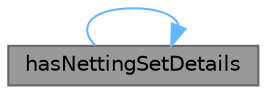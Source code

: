 digraph "hasNettingSetDetails"
{
 // INTERACTIVE_SVG=YES
 // LATEX_PDF_SIZE
  bgcolor="transparent";
  edge [fontname=Helvetica,fontsize=10,labelfontname=Helvetica,labelfontsize=10];
  node [fontname=Helvetica,fontsize=10,shape=box,height=0.2,width=0.4];
  rankdir="LR";
  Node1 [label="hasNettingSetDetails",height=0.2,width=0.4,color="gray40", fillcolor="grey60", style="filled", fontcolor="black",tooltip="Check if at least one trade in the portfolio uses the NettingSetDetails node, and not just NettingSet..."];
  Node1 -> Node1 [color="steelblue1",style="solid"];
}
